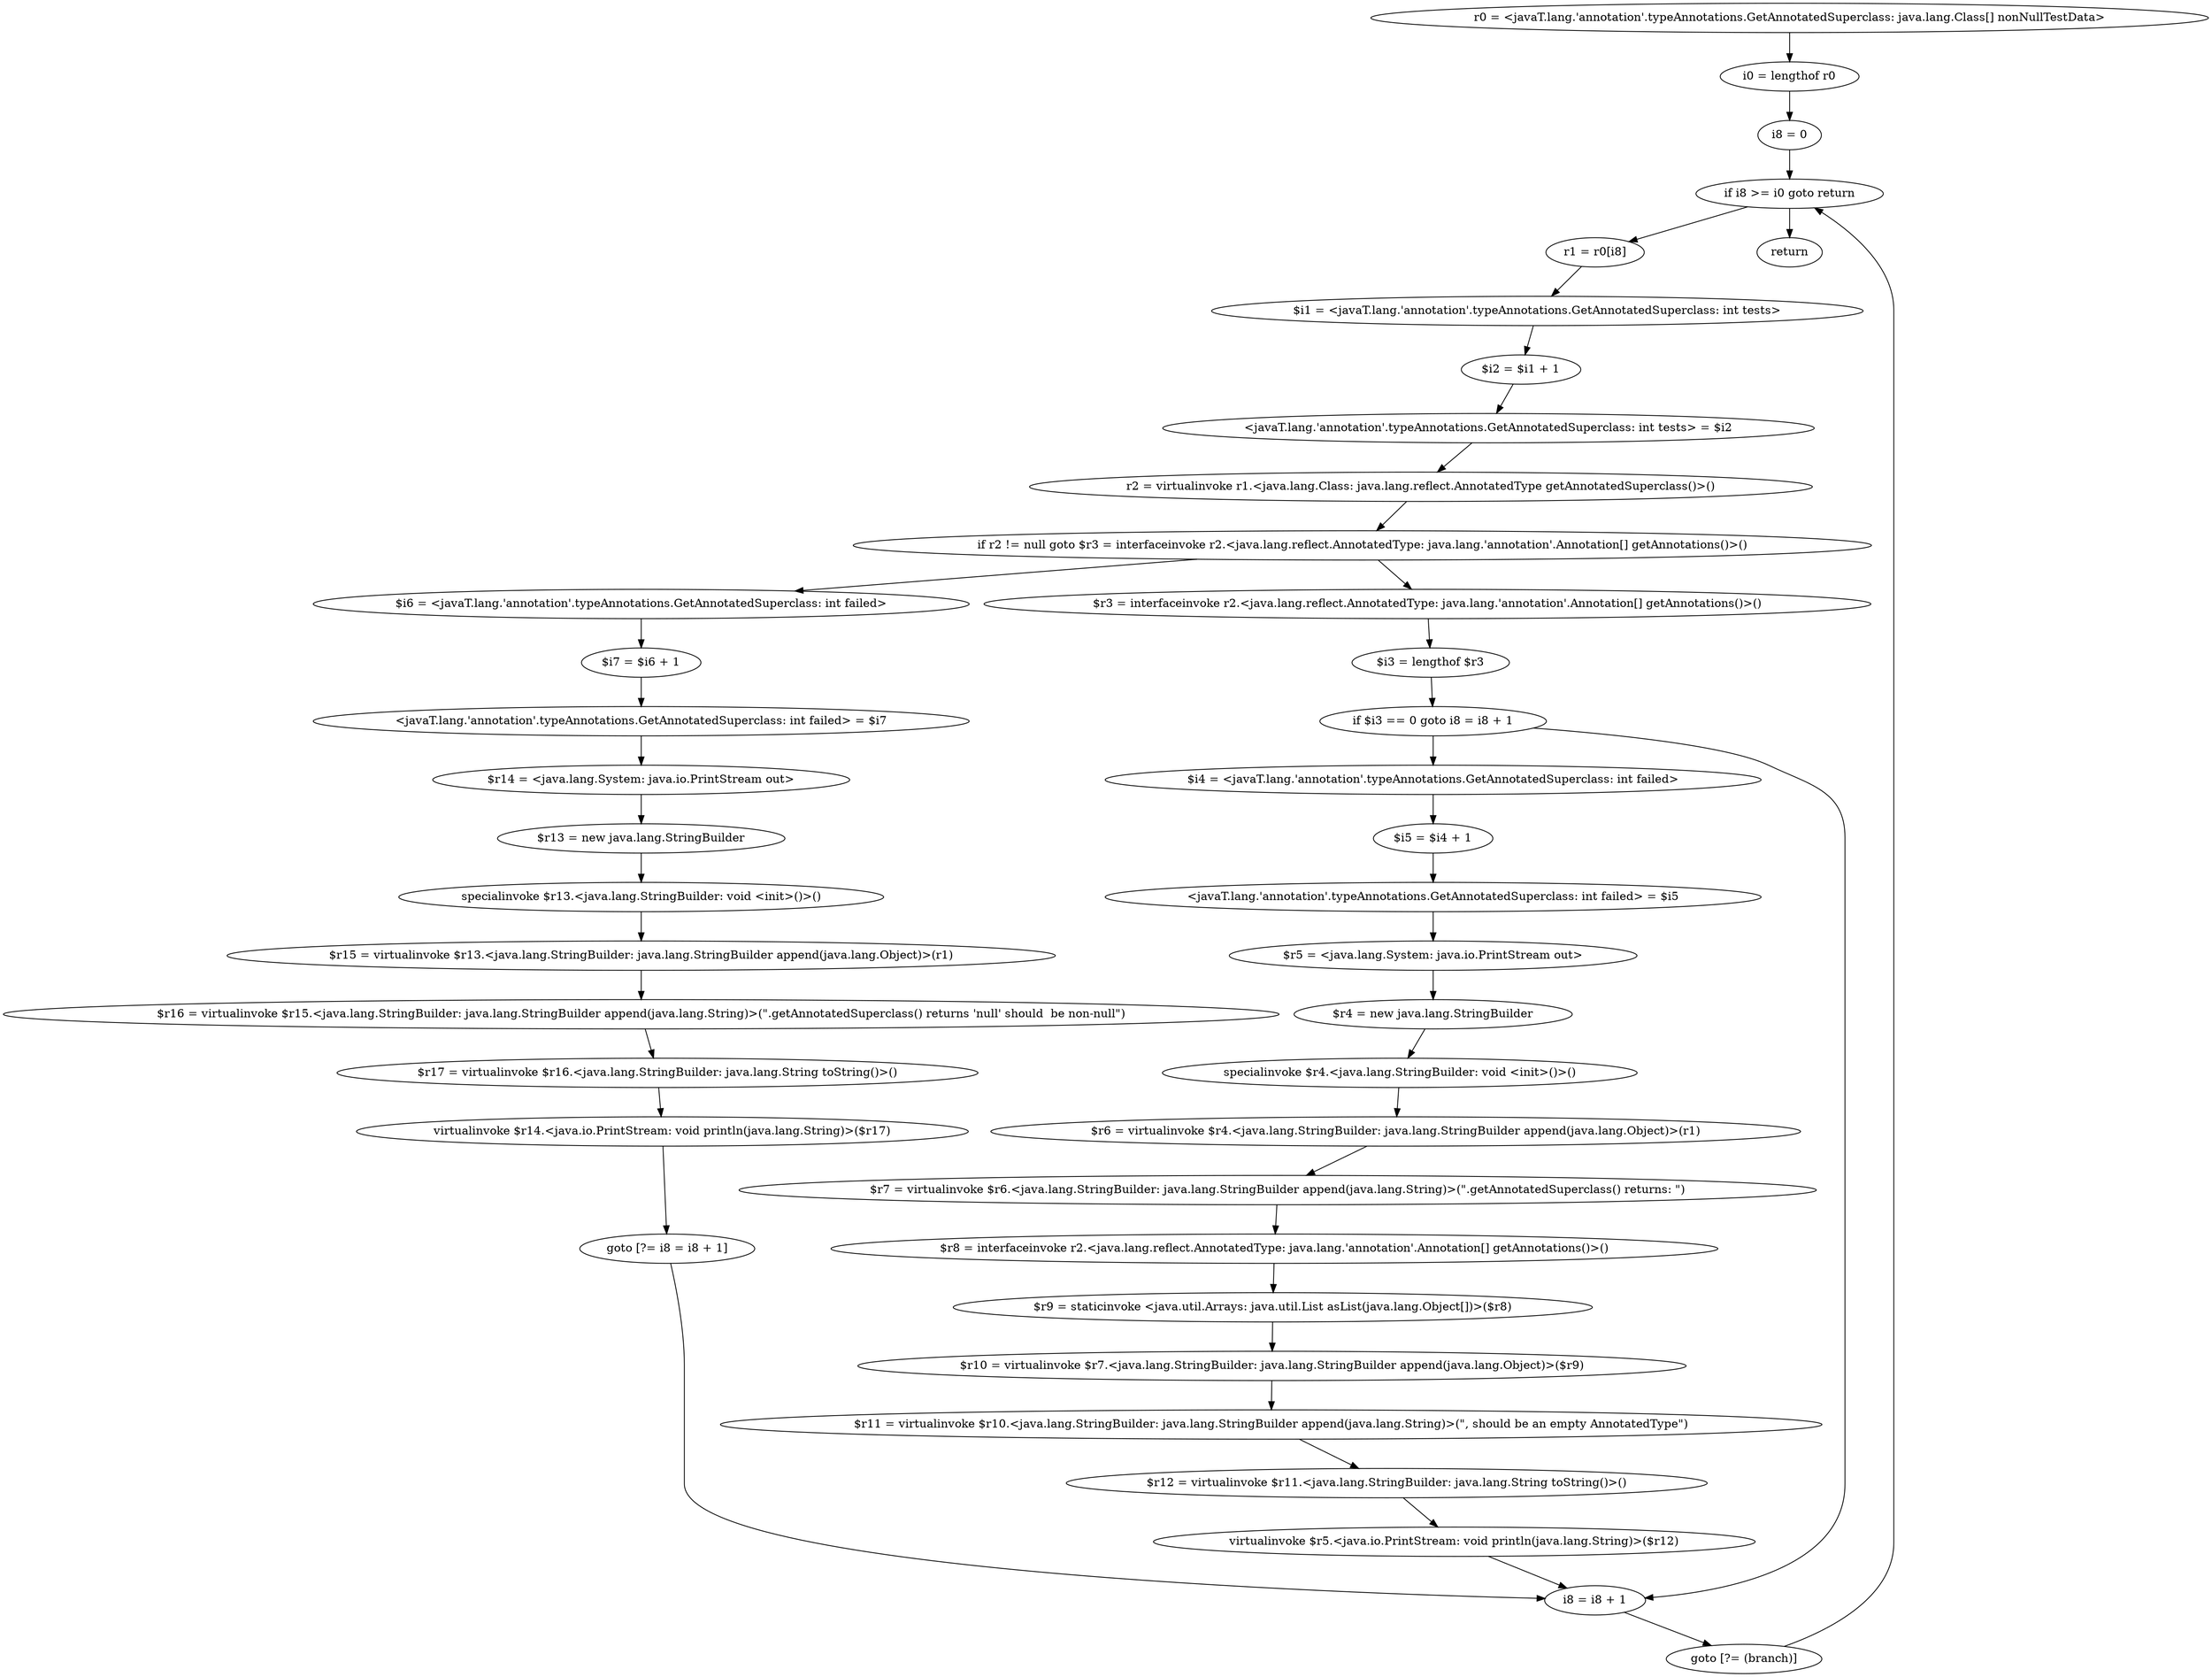 digraph "unitGraph" {
    "r0 = <javaT.lang.'annotation'.typeAnnotations.GetAnnotatedSuperclass: java.lang.Class[] nonNullTestData>"
    "i0 = lengthof r0"
    "i8 = 0"
    "if i8 >= i0 goto return"
    "r1 = r0[i8]"
    "$i1 = <javaT.lang.'annotation'.typeAnnotations.GetAnnotatedSuperclass: int tests>"
    "$i2 = $i1 + 1"
    "<javaT.lang.'annotation'.typeAnnotations.GetAnnotatedSuperclass: int tests> = $i2"
    "r2 = virtualinvoke r1.<java.lang.Class: java.lang.reflect.AnnotatedType getAnnotatedSuperclass()>()"
    "if r2 != null goto $r3 = interfaceinvoke r2.<java.lang.reflect.AnnotatedType: java.lang.'annotation'.Annotation[] getAnnotations()>()"
    "$i6 = <javaT.lang.'annotation'.typeAnnotations.GetAnnotatedSuperclass: int failed>"
    "$i7 = $i6 + 1"
    "<javaT.lang.'annotation'.typeAnnotations.GetAnnotatedSuperclass: int failed> = $i7"
    "$r14 = <java.lang.System: java.io.PrintStream out>"
    "$r13 = new java.lang.StringBuilder"
    "specialinvoke $r13.<java.lang.StringBuilder: void <init>()>()"
    "$r15 = virtualinvoke $r13.<java.lang.StringBuilder: java.lang.StringBuilder append(java.lang.Object)>(r1)"
    "$r16 = virtualinvoke $r15.<java.lang.StringBuilder: java.lang.StringBuilder append(java.lang.String)>(\".getAnnotatedSuperclass() returns \'null\' should  be non-null\")"
    "$r17 = virtualinvoke $r16.<java.lang.StringBuilder: java.lang.String toString()>()"
    "virtualinvoke $r14.<java.io.PrintStream: void println(java.lang.String)>($r17)"
    "goto [?= i8 = i8 + 1]"
    "$r3 = interfaceinvoke r2.<java.lang.reflect.AnnotatedType: java.lang.'annotation'.Annotation[] getAnnotations()>()"
    "$i3 = lengthof $r3"
    "if $i3 == 0 goto i8 = i8 + 1"
    "$i4 = <javaT.lang.'annotation'.typeAnnotations.GetAnnotatedSuperclass: int failed>"
    "$i5 = $i4 + 1"
    "<javaT.lang.'annotation'.typeAnnotations.GetAnnotatedSuperclass: int failed> = $i5"
    "$r5 = <java.lang.System: java.io.PrintStream out>"
    "$r4 = new java.lang.StringBuilder"
    "specialinvoke $r4.<java.lang.StringBuilder: void <init>()>()"
    "$r6 = virtualinvoke $r4.<java.lang.StringBuilder: java.lang.StringBuilder append(java.lang.Object)>(r1)"
    "$r7 = virtualinvoke $r6.<java.lang.StringBuilder: java.lang.StringBuilder append(java.lang.String)>(\".getAnnotatedSuperclass() returns: \")"
    "$r8 = interfaceinvoke r2.<java.lang.reflect.AnnotatedType: java.lang.'annotation'.Annotation[] getAnnotations()>()"
    "$r9 = staticinvoke <java.util.Arrays: java.util.List asList(java.lang.Object[])>($r8)"
    "$r10 = virtualinvoke $r7.<java.lang.StringBuilder: java.lang.StringBuilder append(java.lang.Object)>($r9)"
    "$r11 = virtualinvoke $r10.<java.lang.StringBuilder: java.lang.StringBuilder append(java.lang.String)>(\", should be an empty AnnotatedType\")"
    "$r12 = virtualinvoke $r11.<java.lang.StringBuilder: java.lang.String toString()>()"
    "virtualinvoke $r5.<java.io.PrintStream: void println(java.lang.String)>($r12)"
    "i8 = i8 + 1"
    "goto [?= (branch)]"
    "return"
    "r0 = <javaT.lang.'annotation'.typeAnnotations.GetAnnotatedSuperclass: java.lang.Class[] nonNullTestData>"->"i0 = lengthof r0";
    "i0 = lengthof r0"->"i8 = 0";
    "i8 = 0"->"if i8 >= i0 goto return";
    "if i8 >= i0 goto return"->"r1 = r0[i8]";
    "if i8 >= i0 goto return"->"return";
    "r1 = r0[i8]"->"$i1 = <javaT.lang.'annotation'.typeAnnotations.GetAnnotatedSuperclass: int tests>";
    "$i1 = <javaT.lang.'annotation'.typeAnnotations.GetAnnotatedSuperclass: int tests>"->"$i2 = $i1 + 1";
    "$i2 = $i1 + 1"->"<javaT.lang.'annotation'.typeAnnotations.GetAnnotatedSuperclass: int tests> = $i2";
    "<javaT.lang.'annotation'.typeAnnotations.GetAnnotatedSuperclass: int tests> = $i2"->"r2 = virtualinvoke r1.<java.lang.Class: java.lang.reflect.AnnotatedType getAnnotatedSuperclass()>()";
    "r2 = virtualinvoke r1.<java.lang.Class: java.lang.reflect.AnnotatedType getAnnotatedSuperclass()>()"->"if r2 != null goto $r3 = interfaceinvoke r2.<java.lang.reflect.AnnotatedType: java.lang.'annotation'.Annotation[] getAnnotations()>()";
    "if r2 != null goto $r3 = interfaceinvoke r2.<java.lang.reflect.AnnotatedType: java.lang.'annotation'.Annotation[] getAnnotations()>()"->"$i6 = <javaT.lang.'annotation'.typeAnnotations.GetAnnotatedSuperclass: int failed>";
    "if r2 != null goto $r3 = interfaceinvoke r2.<java.lang.reflect.AnnotatedType: java.lang.'annotation'.Annotation[] getAnnotations()>()"->"$r3 = interfaceinvoke r2.<java.lang.reflect.AnnotatedType: java.lang.'annotation'.Annotation[] getAnnotations()>()";
    "$i6 = <javaT.lang.'annotation'.typeAnnotations.GetAnnotatedSuperclass: int failed>"->"$i7 = $i6 + 1";
    "$i7 = $i6 + 1"->"<javaT.lang.'annotation'.typeAnnotations.GetAnnotatedSuperclass: int failed> = $i7";
    "<javaT.lang.'annotation'.typeAnnotations.GetAnnotatedSuperclass: int failed> = $i7"->"$r14 = <java.lang.System: java.io.PrintStream out>";
    "$r14 = <java.lang.System: java.io.PrintStream out>"->"$r13 = new java.lang.StringBuilder";
    "$r13 = new java.lang.StringBuilder"->"specialinvoke $r13.<java.lang.StringBuilder: void <init>()>()";
    "specialinvoke $r13.<java.lang.StringBuilder: void <init>()>()"->"$r15 = virtualinvoke $r13.<java.lang.StringBuilder: java.lang.StringBuilder append(java.lang.Object)>(r1)";
    "$r15 = virtualinvoke $r13.<java.lang.StringBuilder: java.lang.StringBuilder append(java.lang.Object)>(r1)"->"$r16 = virtualinvoke $r15.<java.lang.StringBuilder: java.lang.StringBuilder append(java.lang.String)>(\".getAnnotatedSuperclass() returns \'null\' should  be non-null\")";
    "$r16 = virtualinvoke $r15.<java.lang.StringBuilder: java.lang.StringBuilder append(java.lang.String)>(\".getAnnotatedSuperclass() returns \'null\' should  be non-null\")"->"$r17 = virtualinvoke $r16.<java.lang.StringBuilder: java.lang.String toString()>()";
    "$r17 = virtualinvoke $r16.<java.lang.StringBuilder: java.lang.String toString()>()"->"virtualinvoke $r14.<java.io.PrintStream: void println(java.lang.String)>($r17)";
    "virtualinvoke $r14.<java.io.PrintStream: void println(java.lang.String)>($r17)"->"goto [?= i8 = i8 + 1]";
    "goto [?= i8 = i8 + 1]"->"i8 = i8 + 1";
    "$r3 = interfaceinvoke r2.<java.lang.reflect.AnnotatedType: java.lang.'annotation'.Annotation[] getAnnotations()>()"->"$i3 = lengthof $r3";
    "$i3 = lengthof $r3"->"if $i3 == 0 goto i8 = i8 + 1";
    "if $i3 == 0 goto i8 = i8 + 1"->"$i4 = <javaT.lang.'annotation'.typeAnnotations.GetAnnotatedSuperclass: int failed>";
    "if $i3 == 0 goto i8 = i8 + 1"->"i8 = i8 + 1";
    "$i4 = <javaT.lang.'annotation'.typeAnnotations.GetAnnotatedSuperclass: int failed>"->"$i5 = $i4 + 1";
    "$i5 = $i4 + 1"->"<javaT.lang.'annotation'.typeAnnotations.GetAnnotatedSuperclass: int failed> = $i5";
    "<javaT.lang.'annotation'.typeAnnotations.GetAnnotatedSuperclass: int failed> = $i5"->"$r5 = <java.lang.System: java.io.PrintStream out>";
    "$r5 = <java.lang.System: java.io.PrintStream out>"->"$r4 = new java.lang.StringBuilder";
    "$r4 = new java.lang.StringBuilder"->"specialinvoke $r4.<java.lang.StringBuilder: void <init>()>()";
    "specialinvoke $r4.<java.lang.StringBuilder: void <init>()>()"->"$r6 = virtualinvoke $r4.<java.lang.StringBuilder: java.lang.StringBuilder append(java.lang.Object)>(r1)";
    "$r6 = virtualinvoke $r4.<java.lang.StringBuilder: java.lang.StringBuilder append(java.lang.Object)>(r1)"->"$r7 = virtualinvoke $r6.<java.lang.StringBuilder: java.lang.StringBuilder append(java.lang.String)>(\".getAnnotatedSuperclass() returns: \")";
    "$r7 = virtualinvoke $r6.<java.lang.StringBuilder: java.lang.StringBuilder append(java.lang.String)>(\".getAnnotatedSuperclass() returns: \")"->"$r8 = interfaceinvoke r2.<java.lang.reflect.AnnotatedType: java.lang.'annotation'.Annotation[] getAnnotations()>()";
    "$r8 = interfaceinvoke r2.<java.lang.reflect.AnnotatedType: java.lang.'annotation'.Annotation[] getAnnotations()>()"->"$r9 = staticinvoke <java.util.Arrays: java.util.List asList(java.lang.Object[])>($r8)";
    "$r9 = staticinvoke <java.util.Arrays: java.util.List asList(java.lang.Object[])>($r8)"->"$r10 = virtualinvoke $r7.<java.lang.StringBuilder: java.lang.StringBuilder append(java.lang.Object)>($r9)";
    "$r10 = virtualinvoke $r7.<java.lang.StringBuilder: java.lang.StringBuilder append(java.lang.Object)>($r9)"->"$r11 = virtualinvoke $r10.<java.lang.StringBuilder: java.lang.StringBuilder append(java.lang.String)>(\", should be an empty AnnotatedType\")";
    "$r11 = virtualinvoke $r10.<java.lang.StringBuilder: java.lang.StringBuilder append(java.lang.String)>(\", should be an empty AnnotatedType\")"->"$r12 = virtualinvoke $r11.<java.lang.StringBuilder: java.lang.String toString()>()";
    "$r12 = virtualinvoke $r11.<java.lang.StringBuilder: java.lang.String toString()>()"->"virtualinvoke $r5.<java.io.PrintStream: void println(java.lang.String)>($r12)";
    "virtualinvoke $r5.<java.io.PrintStream: void println(java.lang.String)>($r12)"->"i8 = i8 + 1";
    "i8 = i8 + 1"->"goto [?= (branch)]";
    "goto [?= (branch)]"->"if i8 >= i0 goto return";
}
